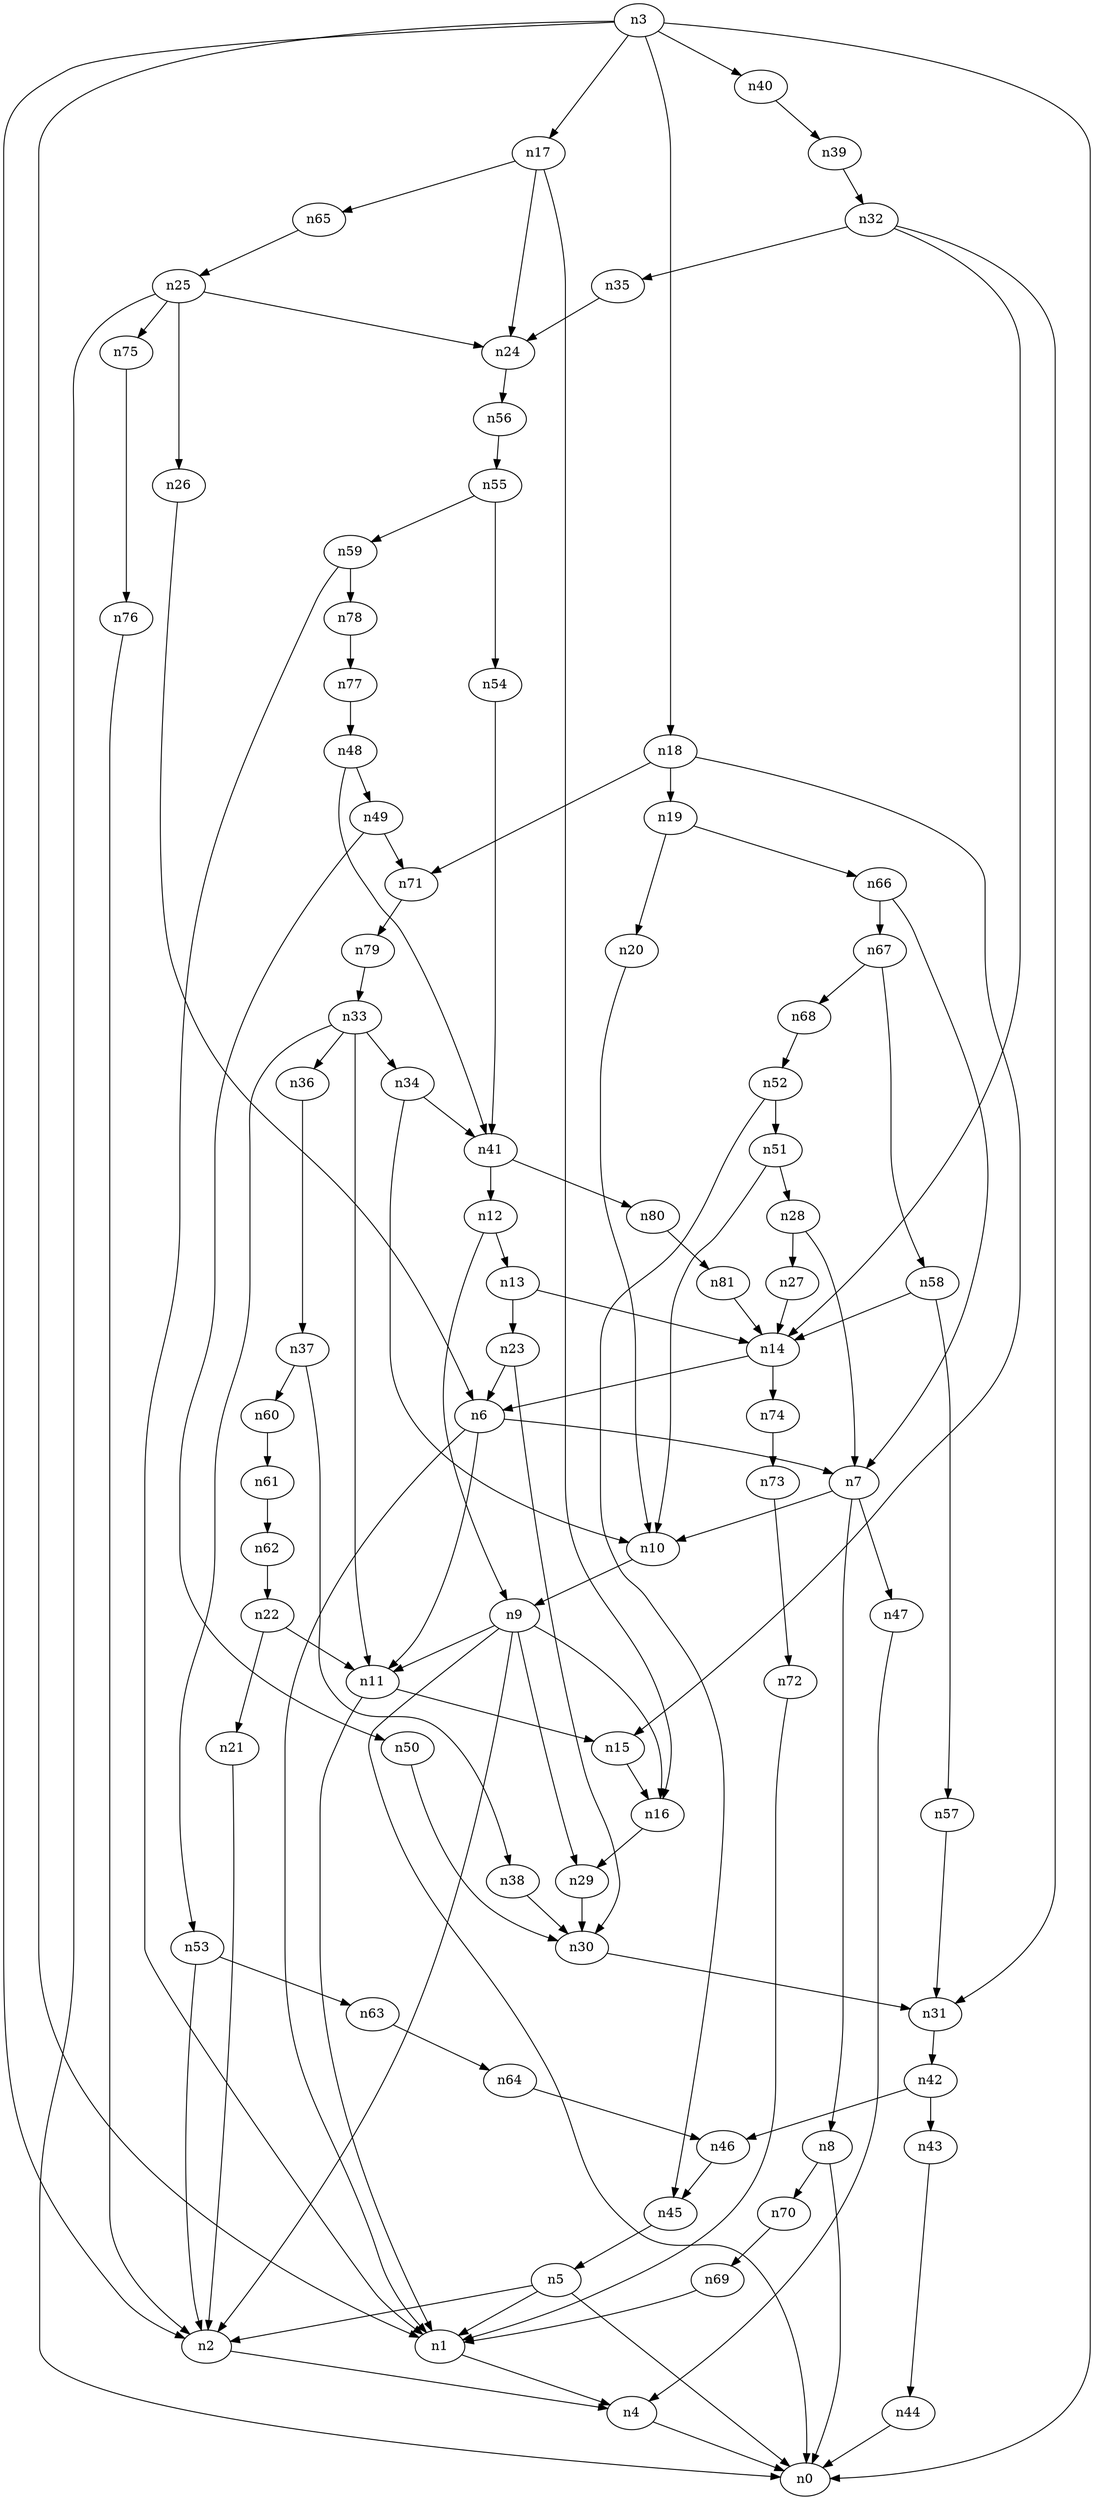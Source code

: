 digraph G {
	n1 -> n4	 [_graphml_id=e4];
	n2 -> n4	 [_graphml_id=e7];
	n3 -> n0	 [_graphml_id=e0];
	n3 -> n1	 [_graphml_id=e3];
	n3 -> n2	 [_graphml_id=e6];
	n3 -> n17	 [_graphml_id=e26];
	n3 -> n18	 [_graphml_id=e76];
	n3 -> n40	 [_graphml_id=e63];
	n4 -> n0	 [_graphml_id=e1];
	n5 -> n0	 [_graphml_id=e2];
	n5 -> n1	 [_graphml_id=e5];
	n5 -> n2	 [_graphml_id=e8];
	n6 -> n1	 [_graphml_id=e9];
	n6 -> n7	 [_graphml_id=e10];
	n6 -> n11	 [_graphml_id=e18];
	n7 -> n8	 [_graphml_id=e11];
	n7 -> n10	 [_graphml_id=e15];
	n7 -> n47	 [_graphml_id=e74];
	n8 -> n0	 [_graphml_id=e12];
	n8 -> n70	 [_graphml_id=e111];
	n9 -> n0	 [_graphml_id=e13];
	n9 -> n2	 [_graphml_id=e28];
	n9 -> n11	 [_graphml_id=e17];
	n9 -> n16	 [_graphml_id=e25];
	n9 -> n29	 [_graphml_id=e46];
	n10 -> n9	 [_graphml_id=e14];
	n11 -> n1	 [_graphml_id=e16];
	n11 -> n15	 [_graphml_id=e23];
	n12 -> n9	 [_graphml_id=e19];
	n12 -> n13	 [_graphml_id=e20];
	n13 -> n14	 [_graphml_id=e21];
	n13 -> n23	 [_graphml_id=e37];
	n14 -> n6	 [_graphml_id=e22];
	n14 -> n74	 [_graphml_id=e118];
	n15 -> n16	 [_graphml_id=e24];
	n16 -> n29	 [_graphml_id=e45];
	n17 -> n16	 [_graphml_id=e27];
	n17 -> n24	 [_graphml_id=e38];
	n17 -> n65	 [_graphml_id=e102];
	n18 -> n15	 [_graphml_id=e29];
	n18 -> n19	 [_graphml_id=e30];
	n18 -> n71	 [_graphml_id=e112];
	n19 -> n20	 [_graphml_id=e31];
	n19 -> n66	 [_graphml_id=e127];
	n20 -> n10	 [_graphml_id=e32];
	n21 -> n2	 [_graphml_id=e33];
	n22 -> n11	 [_graphml_id=e35];
	n22 -> n21	 [_graphml_id=e34];
	n23 -> n6	 [_graphml_id=e36];
	n23 -> n30	 [_graphml_id=e56];
	n24 -> n56	 [_graphml_id=e89];
	n25 -> n0	 [_graphml_id=e66];
	n25 -> n24	 [_graphml_id=e39];
	n25 -> n26	 [_graphml_id=e40];
	n25 -> n75	 [_graphml_id=e119];
	n26 -> n6	 [_graphml_id=e41];
	n27 -> n14	 [_graphml_id=e42];
	n28 -> n7	 [_graphml_id=e44];
	n28 -> n27	 [_graphml_id=e43];
	n29 -> n30	 [_graphml_id=e47];
	n30 -> n31	 [_graphml_id=e48];
	n31 -> n42	 [_graphml_id=e67];
	n32 -> n14	 [_graphml_id=e50];
	n32 -> n31	 [_graphml_id=e49];
	n32 -> n35	 [_graphml_id=e54];
	n33 -> n11	 [_graphml_id=e51];
	n33 -> n34	 [_graphml_id=e52];
	n33 -> n36	 [_graphml_id=e57];
	n33 -> n53	 [_graphml_id=e85];
	n34 -> n10	 [_graphml_id=e53];
	n34 -> n41	 [_graphml_id=e65];
	n35 -> n24	 [_graphml_id=e55];
	n36 -> n37	 [_graphml_id=e58];
	n37 -> n38	 [_graphml_id=e59];
	n37 -> n60	 [_graphml_id=e95];
	n38 -> n30	 [_graphml_id=e60];
	n39 -> n32	 [_graphml_id=e61];
	n40 -> n39	 [_graphml_id=e62];
	n41 -> n12	 [_graphml_id=e64];
	n41 -> n80	 [_graphml_id=e128];
	n42 -> n43	 [_graphml_id=e68];
	n42 -> n46	 [_graphml_id=e73];
	n43 -> n44	 [_graphml_id=e69];
	n44 -> n0	 [_graphml_id=e70];
	n45 -> n5	 [_graphml_id=e71];
	n46 -> n45	 [_graphml_id=e72];
	n47 -> n4	 [_graphml_id=e75];
	n48 -> n41	 [_graphml_id=e77];
	n48 -> n49	 [_graphml_id=e78];
	n49 -> n50	 [_graphml_id=e79];
	n49 -> n71	 [_graphml_id=e113];
	n50 -> n30	 [_graphml_id=e80];
	n51 -> n10	 [_graphml_id=e104];
	n51 -> n28	 [_graphml_id=e81];
	n52 -> n45	 [_graphml_id=e83];
	n52 -> n51	 [_graphml_id=e82];
	n53 -> n2	 [_graphml_id=e84];
	n53 -> n63	 [_graphml_id=e99];
	n54 -> n41	 [_graphml_id=e86];
	n55 -> n54	 [_graphml_id=e87];
	n55 -> n59	 [_graphml_id=e94];
	n56 -> n55	 [_graphml_id=e88];
	n57 -> n31	 [_graphml_id=e90];
	n58 -> n14	 [_graphml_id=e92];
	n58 -> n57	 [_graphml_id=e91];
	n59 -> n1	 [_graphml_id=e93];
	n59 -> n78	 [_graphml_id=e124];
	n60 -> n61	 [_graphml_id=e96];
	n61 -> n62	 [_graphml_id=e97];
	n62 -> n22	 [_graphml_id=e98];
	n63 -> n64	 [_graphml_id=e100];
	n64 -> n46	 [_graphml_id=e101];
	n65 -> n25	 [_graphml_id=e103];
	n66 -> n7	 [_graphml_id=e105];
	n66 -> n67	 [_graphml_id=e106];
	n67 -> n58	 [_graphml_id=e114];
	n67 -> n68	 [_graphml_id=e107];
	n68 -> n52	 [_graphml_id=e108];
	n69 -> n1	 [_graphml_id=e109];
	n70 -> n69	 [_graphml_id=e110];
	n71 -> n79	 [_graphml_id=e126];
	n72 -> n1	 [_graphml_id=e115];
	n73 -> n72	 [_graphml_id=e116];
	n74 -> n73	 [_graphml_id=e117];
	n75 -> n76	 [_graphml_id=e120];
	n76 -> n2	 [_graphml_id=e121];
	n77 -> n48	 [_graphml_id=e122];
	n78 -> n77	 [_graphml_id=e123];
	n79 -> n33	 [_graphml_id=e125];
	n80 -> n81	 [_graphml_id=e129];
	n81 -> n14	 [_graphml_id=e130];
}
